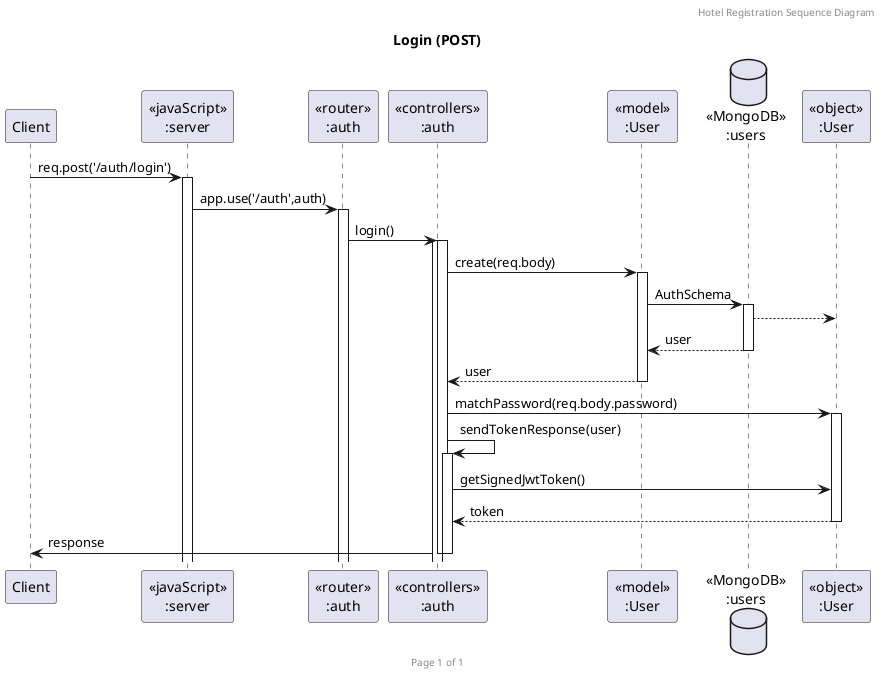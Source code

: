 @startuml Login (POST)

header Hotel Registration Sequence Diagram
footer Page %page% of %lastpage%
title "Login (POST)"

participant "Client" as client
participant "<<javaScript>>\n:server" as server
participant "<<router>>\n:auth" as routerAuth
participant "<<controllers>>\n:auth" as controllersAuths
participant "<<model>>\n:User" as modelAuth
database "<<MongoDB>>\n:users" as UsersDatabase
participant "<<object>>\n:User" as userObject

client -> server ++:req.post('/auth/login')
server -> routerAuth ++:app.use('/auth',auth)
routerAuth -> controllersAuths ++:login()
activate controllersAuths

controllersAuths -> modelAuth ++:create(req.body)
modelAuth -> UsersDatabase ++: AuthSchema
UsersDatabase --> userObject: 

UsersDatabase --> modelAuth --: user
controllersAuths <-- modelAuth --:user

controllersAuths -> userObject ++: matchPassword(req.body.password)

controllersAuths -> controllersAuths ++: sendTokenResponse(user)
controllersAuths -> userObject :getSignedJwtToken()
userObject --> controllersAuths --: token

controllersAuths -> client --:response
deactivate controllersAuths

@enduml
